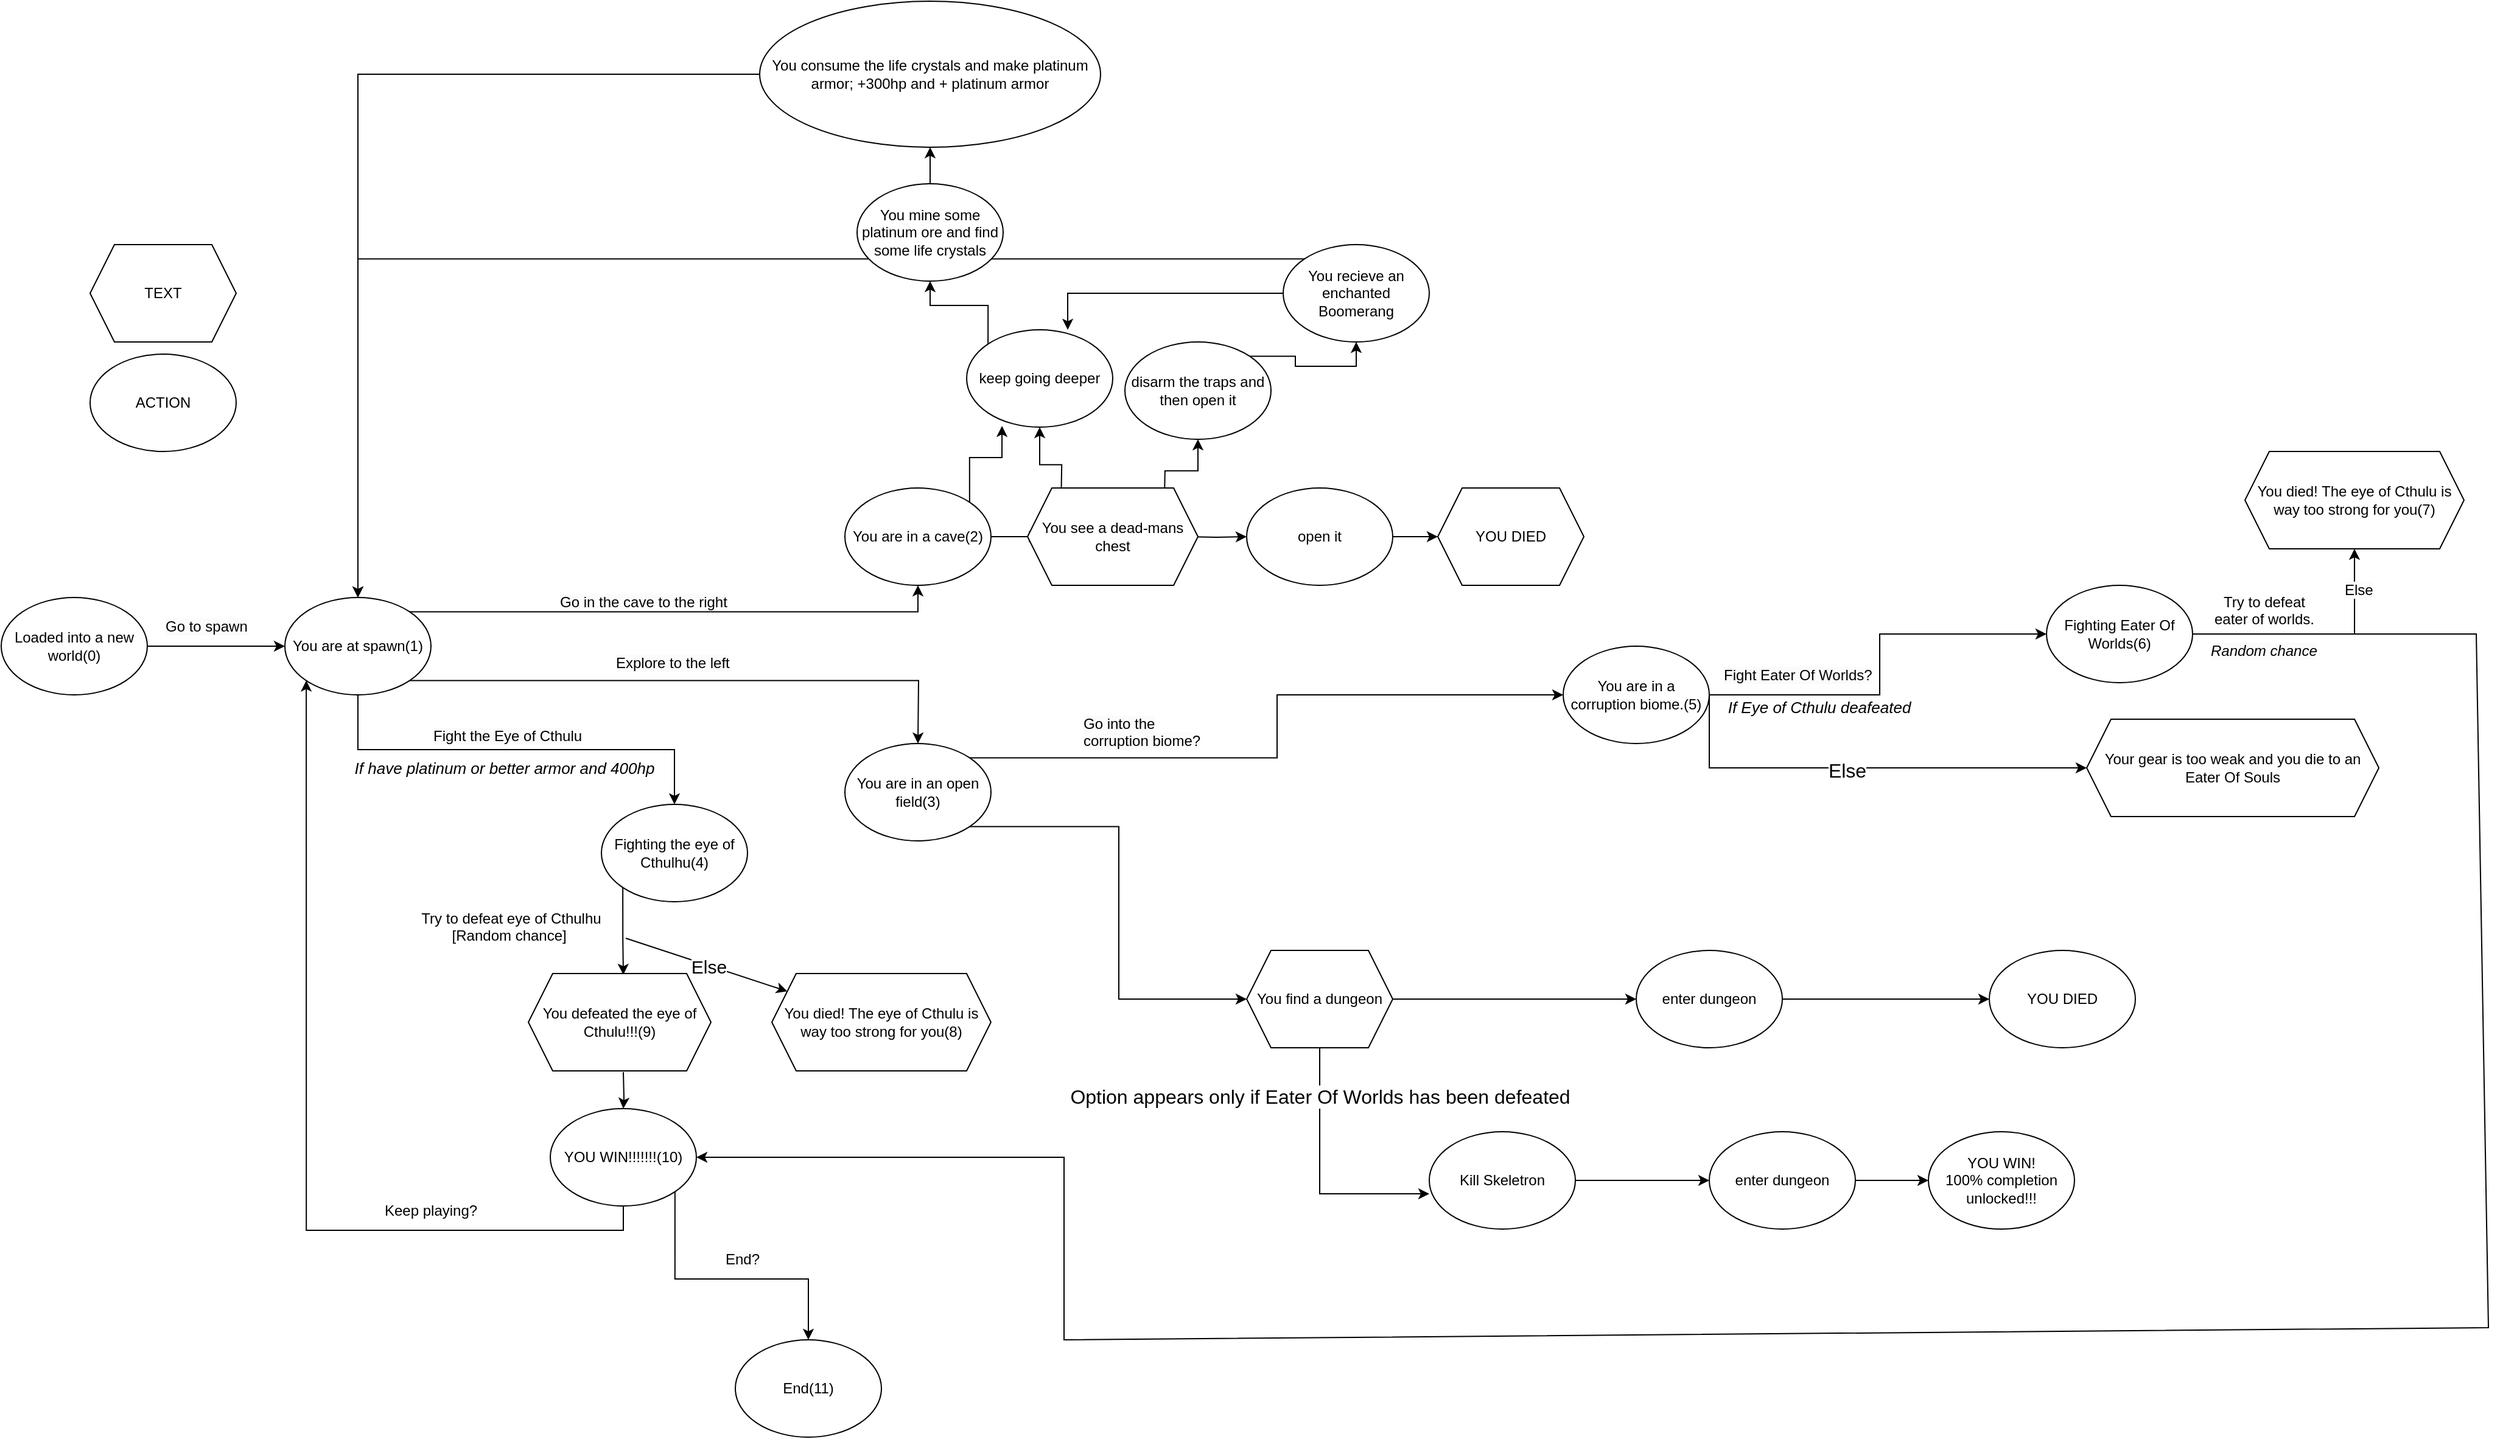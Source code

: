 <mxfile version="24.8.6">
  <diagram name="Lapa-1" id="ODxWLyL7xiED9TAJw6he">
    <mxGraphModel dx="2739" dy="2164" grid="1" gridSize="10" guides="1" tooltips="1" connect="1" arrows="1" fold="1" page="1" pageScale="1" pageWidth="827" pageHeight="1169" math="0" shadow="0">
      <root>
        <mxCell id="0" />
        <mxCell id="1" parent="0" />
        <mxCell id="qAF3_04ZeRXYkpaXE9Lb-2" style="edgeStyle=orthogonalEdgeStyle;rounded=0;orthogonalLoop=1;jettySize=auto;html=1;exitX=1;exitY=0;exitDx=0;exitDy=0;" parent="1" source="qAF3_04ZeRXYkpaXE9Lb-1" target="qAF3_04ZeRXYkpaXE9Lb-4" edge="1">
          <mxGeometry relative="1" as="geometry">
            <mxPoint x="280" y="100" as="targetPoint" />
          </mxGeometry>
        </mxCell>
        <mxCell id="qAF3_04ZeRXYkpaXE9Lb-5" style="edgeStyle=orthogonalEdgeStyle;rounded=0;orthogonalLoop=1;jettySize=auto;html=1;exitX=1;exitY=1;exitDx=0;exitDy=0;" parent="1" source="qAF3_04ZeRXYkpaXE9Lb-1" edge="1">
          <mxGeometry relative="1" as="geometry">
            <mxPoint x="280" y="270" as="targetPoint" />
          </mxGeometry>
        </mxCell>
        <mxCell id="qAF3_04ZeRXYkpaXE9Lb-39" style="edgeStyle=orthogonalEdgeStyle;rounded=0;orthogonalLoop=1;jettySize=auto;html=1;exitX=0.5;exitY=1;exitDx=0;exitDy=0;" parent="1" source="qAF3_04ZeRXYkpaXE9Lb-1" target="qAF3_04ZeRXYkpaXE9Lb-40" edge="1">
          <mxGeometry relative="1" as="geometry">
            <mxPoint x="80" y="360" as="targetPoint" />
          </mxGeometry>
        </mxCell>
        <mxCell id="qAF3_04ZeRXYkpaXE9Lb-1" value="&lt;div&gt;You are at spawn(1)&lt;/div&gt;" style="ellipse;whiteSpace=wrap;html=1;" parent="1" vertex="1">
          <mxGeometry x="-240" y="150" width="120" height="80" as="geometry" />
        </mxCell>
        <mxCell id="qAF3_04ZeRXYkpaXE9Lb-16" style="edgeStyle=orthogonalEdgeStyle;rounded=0;orthogonalLoop=1;jettySize=auto;html=1;exitX=1;exitY=0.5;exitDx=0;exitDy=0;" parent="1" source="qAF3_04ZeRXYkpaXE9Lb-4" edge="1">
          <mxGeometry relative="1" as="geometry">
            <mxPoint x="380" y="100" as="targetPoint" />
          </mxGeometry>
        </mxCell>
        <mxCell id="qAF3_04ZeRXYkpaXE9Lb-4" value="You are in a cave(2)" style="ellipse;whiteSpace=wrap;html=1;" parent="1" vertex="1">
          <mxGeometry x="220" y="60" width="120" height="80" as="geometry" />
        </mxCell>
        <mxCell id="qAF3_04ZeRXYkpaXE9Lb-9" style="edgeStyle=orthogonalEdgeStyle;rounded=0;orthogonalLoop=1;jettySize=auto;html=1;exitX=1;exitY=0;exitDx=0;exitDy=0;" parent="1" source="qAF3_04ZeRXYkpaXE9Lb-7" target="qAF3_04ZeRXYkpaXE9Lb-10" edge="1">
          <mxGeometry relative="1" as="geometry">
            <mxPoint x="440" y="230" as="targetPoint" />
          </mxGeometry>
        </mxCell>
        <mxCell id="qAF3_04ZeRXYkpaXE9Lb-13" style="edgeStyle=orthogonalEdgeStyle;rounded=0;orthogonalLoop=1;jettySize=auto;html=1;exitX=1;exitY=1;exitDx=0;exitDy=0;entryX=0;entryY=0.5;entryDx=0;entryDy=0;" parent="1" source="qAF3_04ZeRXYkpaXE9Lb-7" target="qAF3_04ZeRXYkpaXE9Lb-81" edge="1">
          <mxGeometry relative="1" as="geometry">
            <mxPoint x="430" y="380" as="targetPoint" />
          </mxGeometry>
        </mxCell>
        <mxCell id="qAF3_04ZeRXYkpaXE9Lb-7" value="You are in an open field(3)" style="ellipse;whiteSpace=wrap;html=1;" parent="1" vertex="1">
          <mxGeometry x="220" y="270" width="120" height="80" as="geometry" />
        </mxCell>
        <mxCell id="qAF3_04ZeRXYkpaXE9Lb-11" style="edgeStyle=orthogonalEdgeStyle;rounded=0;orthogonalLoop=1;jettySize=auto;html=1;exitX=1;exitY=0.5;exitDx=0;exitDy=0;entryX=0;entryY=0.5;entryDx=0;entryDy=0;" parent="1" source="qAF3_04ZeRXYkpaXE9Lb-10" edge="1" target="qAF3_04ZeRXYkpaXE9Lb-76">
          <mxGeometry relative="1" as="geometry">
            <mxPoint x="1290" y="190" as="targetPoint" />
            <Array as="points">
              <mxPoint x="930" y="290" />
            </Array>
          </mxGeometry>
        </mxCell>
        <mxCell id="qAF3_04ZeRXYkpaXE9Lb-56" value="&lt;font style=&quot;font-size: 16px;&quot;&gt;Else&lt;/font&gt;" style="edgeLabel;html=1;align=center;verticalAlign=middle;resizable=0;points=[];" parent="qAF3_04ZeRXYkpaXE9Lb-11" vertex="1" connectable="0">
          <mxGeometry x="-0.067" y="-2" relative="1" as="geometry">
            <mxPoint as="offset" />
          </mxGeometry>
        </mxCell>
        <mxCell id="qAF3_04ZeRXYkpaXE9Lb-54" style="edgeStyle=orthogonalEdgeStyle;rounded=0;orthogonalLoop=1;jettySize=auto;html=1;exitX=1;exitY=0.5;exitDx=0;exitDy=0;entryX=0;entryY=0.5;entryDx=0;entryDy=0;" parent="1" source="qAF3_04ZeRXYkpaXE9Lb-10" target="qAF3_04ZeRXYkpaXE9Lb-53" edge="1">
          <mxGeometry relative="1" as="geometry">
            <Array as="points">
              <mxPoint x="1070" y="230" />
              <mxPoint x="1070" y="180" />
            </Array>
          </mxGeometry>
        </mxCell>
        <mxCell id="qAF3_04ZeRXYkpaXE9Lb-55" value="&lt;span style=&quot;font-size: 13px;&quot;&gt;&lt;i&gt;If Eye of Cthulu deafeated&lt;/i&gt;&lt;/span&gt;" style="edgeLabel;html=1;align=center;verticalAlign=middle;resizable=0;points=[];" parent="qAF3_04ZeRXYkpaXE9Lb-54" vertex="1" connectable="0">
          <mxGeometry x="0.011" y="1" relative="1" as="geometry">
            <mxPoint x="-49" y="35" as="offset" />
          </mxGeometry>
        </mxCell>
        <mxCell id="qAF3_04ZeRXYkpaXE9Lb-10" value="You are in a corruption biome.(5)" style="ellipse;whiteSpace=wrap;html=1;" parent="1" vertex="1">
          <mxGeometry x="810" y="190" width="120" height="80" as="geometry" />
        </mxCell>
        <mxCell id="qAF3_04ZeRXYkpaXE9Lb-18" style="edgeStyle=orthogonalEdgeStyle;rounded=0;orthogonalLoop=1;jettySize=auto;html=1;exitX=1;exitY=0.5;exitDx=0;exitDy=0;" parent="1" target="qAF3_04ZeRXYkpaXE9Lb-19" edge="1">
          <mxGeometry relative="1" as="geometry">
            <mxPoint x="570" y="100" as="targetPoint" />
            <mxPoint x="500" y="100" as="sourcePoint" />
          </mxGeometry>
        </mxCell>
        <mxCell id="qAF3_04ZeRXYkpaXE9Lb-20" style="edgeStyle=orthogonalEdgeStyle;rounded=0;orthogonalLoop=1;jettySize=auto;html=1;exitX=1;exitY=0;exitDx=0;exitDy=0;" parent="1" target="qAF3_04ZeRXYkpaXE9Lb-21" edge="1">
          <mxGeometry relative="1" as="geometry">
            <mxPoint x="520" y="30" as="targetPoint" />
            <mxPoint x="482.426" y="71.716" as="sourcePoint" />
          </mxGeometry>
        </mxCell>
        <mxCell id="qAF3_04ZeRXYkpaXE9Lb-25" style="edgeStyle=orthogonalEdgeStyle;rounded=0;orthogonalLoop=1;jettySize=auto;html=1;exitX=0;exitY=0;exitDx=0;exitDy=0;" parent="1" target="qAF3_04ZeRXYkpaXE9Lb-26" edge="1">
          <mxGeometry relative="1" as="geometry">
            <mxPoint x="380" y="-30" as="targetPoint" />
            <mxPoint x="397.574" y="71.716" as="sourcePoint" />
          </mxGeometry>
        </mxCell>
        <mxCell id="qAF3_04ZeRXYkpaXE9Lb-23" style="edgeStyle=orthogonalEdgeStyle;rounded=0;orthogonalLoop=1;jettySize=auto;html=1;exitX=1;exitY=0.5;exitDx=0;exitDy=0;" parent="1" source="qAF3_04ZeRXYkpaXE9Lb-19" edge="1">
          <mxGeometry relative="1" as="geometry">
            <mxPoint x="640" y="100.0" as="targetPoint" />
          </mxGeometry>
        </mxCell>
        <mxCell id="qAF3_04ZeRXYkpaXE9Lb-71" style="edgeStyle=orthogonalEdgeStyle;rounded=0;orthogonalLoop=1;jettySize=auto;html=1;entryX=0;entryY=0.5;entryDx=0;entryDy=0;" parent="1" source="qAF3_04ZeRXYkpaXE9Lb-19" target="qAF3_04ZeRXYkpaXE9Lb-69" edge="1">
          <mxGeometry relative="1" as="geometry" />
        </mxCell>
        <mxCell id="qAF3_04ZeRXYkpaXE9Lb-19" value="open it" style="ellipse;whiteSpace=wrap;html=1;" parent="1" vertex="1">
          <mxGeometry x="550" y="60" width="120" height="80" as="geometry" />
        </mxCell>
        <mxCell id="qAF3_04ZeRXYkpaXE9Lb-28" style="edgeStyle=orthogonalEdgeStyle;rounded=0;orthogonalLoop=1;jettySize=auto;html=1;exitX=1;exitY=0;exitDx=0;exitDy=0;entryX=0.5;entryY=1;entryDx=0;entryDy=0;" parent="1" source="qAF3_04ZeRXYkpaXE9Lb-21" target="qAF3_04ZeRXYkpaXE9Lb-27" edge="1">
          <mxGeometry relative="1" as="geometry" />
        </mxCell>
        <mxCell id="qAF3_04ZeRXYkpaXE9Lb-21" value="disarm the traps and then open it" style="ellipse;whiteSpace=wrap;html=1;" parent="1" vertex="1">
          <mxGeometry x="450" y="-60" width="120" height="80" as="geometry" />
        </mxCell>
        <mxCell id="qAF3_04ZeRXYkpaXE9Lb-30" style="edgeStyle=orthogonalEdgeStyle;rounded=0;orthogonalLoop=1;jettySize=auto;html=1;exitX=0;exitY=0;exitDx=0;exitDy=0;entryX=0.5;entryY=1;entryDx=0;entryDy=0;" parent="1" source="qAF3_04ZeRXYkpaXE9Lb-26" target="qAF3_04ZeRXYkpaXE9Lb-29" edge="1">
          <mxGeometry relative="1" as="geometry" />
        </mxCell>
        <mxCell id="qAF3_04ZeRXYkpaXE9Lb-26" value="keep going deeper" style="ellipse;whiteSpace=wrap;html=1;" parent="1" vertex="1">
          <mxGeometry x="320" y="-70" width="120" height="80" as="geometry" />
        </mxCell>
        <mxCell id="qAF3_04ZeRXYkpaXE9Lb-51" style="edgeStyle=orthogonalEdgeStyle;rounded=0;orthogonalLoop=1;jettySize=auto;html=1;exitX=0;exitY=0;exitDx=0;exitDy=0;entryX=0.5;entryY=0;entryDx=0;entryDy=0;" parent="1" source="qAF3_04ZeRXYkpaXE9Lb-27" target="qAF3_04ZeRXYkpaXE9Lb-1" edge="1">
          <mxGeometry relative="1" as="geometry" />
        </mxCell>
        <mxCell id="qAF3_04ZeRXYkpaXE9Lb-27" value="You recieve an enchanted Boomerang" style="ellipse;whiteSpace=wrap;html=1;" parent="1" vertex="1">
          <mxGeometry x="580" y="-140" width="120" height="80" as="geometry" />
        </mxCell>
        <mxCell id="qAF3_04ZeRXYkpaXE9Lb-31" style="edgeStyle=orthogonalEdgeStyle;rounded=0;orthogonalLoop=1;jettySize=auto;html=1;exitX=0.5;exitY=0;exitDx=0;exitDy=0;" parent="1" source="qAF3_04ZeRXYkpaXE9Lb-29" edge="1">
          <mxGeometry relative="1" as="geometry">
            <mxPoint x="290" y="-220" as="targetPoint" />
          </mxGeometry>
        </mxCell>
        <mxCell id="qAF3_04ZeRXYkpaXE9Lb-29" value="You mine some platinum ore and find some life crystals" style="ellipse;whiteSpace=wrap;html=1;" parent="1" vertex="1">
          <mxGeometry x="230" y="-190" width="120" height="80" as="geometry" />
        </mxCell>
        <mxCell id="qAF3_04ZeRXYkpaXE9Lb-36" style="edgeStyle=orthogonalEdgeStyle;rounded=0;orthogonalLoop=1;jettySize=auto;html=1;exitX=0;exitY=0.5;exitDx=0;exitDy=0;" parent="1" source="qAF3_04ZeRXYkpaXE9Lb-33" target="qAF3_04ZeRXYkpaXE9Lb-1" edge="1">
          <mxGeometry relative="1" as="geometry" />
        </mxCell>
        <mxCell id="qAF3_04ZeRXYkpaXE9Lb-33" value="You consume the life crystals and make platinum armor; +300hp and + platinum armor" style="ellipse;whiteSpace=wrap;html=1;" parent="1" vertex="1">
          <mxGeometry x="150" y="-340" width="280" height="120" as="geometry" />
        </mxCell>
        <mxCell id="qAF3_04ZeRXYkpaXE9Lb-34" style="edgeStyle=orthogonalEdgeStyle;rounded=0;orthogonalLoop=1;jettySize=auto;html=1;exitX=1;exitY=0;exitDx=0;exitDy=0;entryX=0.242;entryY=0.988;entryDx=0;entryDy=0;entryPerimeter=0;" parent="1" source="qAF3_04ZeRXYkpaXE9Lb-4" target="qAF3_04ZeRXYkpaXE9Lb-26" edge="1">
          <mxGeometry relative="1" as="geometry" />
        </mxCell>
        <mxCell id="qAF3_04ZeRXYkpaXE9Lb-38" value="" style="edgeStyle=orthogonalEdgeStyle;rounded=0;orthogonalLoop=1;jettySize=auto;html=1;" parent="1" source="qAF3_04ZeRXYkpaXE9Lb-37" target="qAF3_04ZeRXYkpaXE9Lb-1" edge="1">
          <mxGeometry relative="1" as="geometry" />
        </mxCell>
        <mxCell id="qAF3_04ZeRXYkpaXE9Lb-37" value="Loaded into a new world(0)" style="ellipse;whiteSpace=wrap;html=1;" parent="1" vertex="1">
          <mxGeometry x="-473" y="150" width="120" height="80" as="geometry" />
        </mxCell>
        <mxCell id="qAF3_04ZeRXYkpaXE9Lb-41" style="edgeStyle=orthogonalEdgeStyle;rounded=0;orthogonalLoop=1;jettySize=auto;html=1;exitX=0;exitY=1;exitDx=0;exitDy=0;" parent="1" source="qAF3_04ZeRXYkpaXE9Lb-40" edge="1">
          <mxGeometry relative="1" as="geometry">
            <mxPoint x="38.0" y="460" as="targetPoint" />
          </mxGeometry>
        </mxCell>
        <mxCell id="qAF3_04ZeRXYkpaXE9Lb-42" value="&lt;font style=&quot;font-size: 13px;&quot;&gt;&lt;i&gt;If have platinum or better armor and 400hp&lt;/i&gt;&lt;/font&gt;" style="edgeLabel;html=1;align=center;verticalAlign=middle;resizable=0;points=[];" parent="qAF3_04ZeRXYkpaXE9Lb-41" vertex="1" connectable="0">
          <mxGeometry x="-0.082" y="-2" relative="1" as="geometry">
            <mxPoint x="-96" y="-132" as="offset" />
          </mxGeometry>
        </mxCell>
        <mxCell id="qAF3_04ZeRXYkpaXE9Lb-40" value="Fighting the eye of Cthulhu(4)" style="ellipse;whiteSpace=wrap;html=1;" parent="1" vertex="1">
          <mxGeometry x="20" y="320" width="120" height="80" as="geometry" />
        </mxCell>
        <mxCell id="qAF3_04ZeRXYkpaXE9Lb-59" style="edgeStyle=orthogonalEdgeStyle;rounded=0;orthogonalLoop=1;jettySize=auto;html=1;exitX=0.5;exitY=1;exitDx=0;exitDy=0;" parent="1" target="qAF3_04ZeRXYkpaXE9Lb-60" edge="1">
          <mxGeometry relative="1" as="geometry">
            <mxPoint x="38" y="610" as="targetPoint" />
            <mxPoint x="38" y="540" as="sourcePoint" />
          </mxGeometry>
        </mxCell>
        <mxCell id="qAF3_04ZeRXYkpaXE9Lb-46" value="" style="endArrow=classic;html=1;rounded=0;" parent="1" target="qAF3_04ZeRXYkpaXE9Lb-74" edge="1">
          <mxGeometry width="50" height="50" relative="1" as="geometry">
            <mxPoint x="40" y="430" as="sourcePoint" />
            <mxPoint x="240.051" y="499.349" as="targetPoint" />
          </mxGeometry>
        </mxCell>
        <mxCell id="qAF3_04ZeRXYkpaXE9Lb-48" value="&lt;font style=&quot;font-size: 15px;&quot;&gt;Else&lt;/font&gt;" style="edgeLabel;html=1;align=center;verticalAlign=middle;resizable=0;points=[];" parent="qAF3_04ZeRXYkpaXE9Lb-46" vertex="1" connectable="0">
          <mxGeometry x="0.023" relative="1" as="geometry">
            <mxPoint as="offset" />
          </mxGeometry>
        </mxCell>
        <mxCell id="qAF3_04ZeRXYkpaXE9Lb-50" style="edgeStyle=orthogonalEdgeStyle;rounded=0;orthogonalLoop=1;jettySize=auto;html=1;exitX=0;exitY=0.5;exitDx=0;exitDy=0;entryX=0.692;entryY=0;entryDx=0;entryDy=0;entryPerimeter=0;" parent="1" source="qAF3_04ZeRXYkpaXE9Lb-27" target="qAF3_04ZeRXYkpaXE9Lb-26" edge="1">
          <mxGeometry relative="1" as="geometry" />
        </mxCell>
        <mxCell id="qAF3_04ZeRXYkpaXE9Lb-53" value="Fighting Eater Of Worlds(6)" style="ellipse;whiteSpace=wrap;html=1;" parent="1" vertex="1">
          <mxGeometry x="1207" y="140" width="120" height="80" as="geometry" />
        </mxCell>
        <mxCell id="qAF3_04ZeRXYkpaXE9Lb-60" value="YOU WIN!!!!!!!(10)" style="ellipse;whiteSpace=wrap;html=1;" parent="1" vertex="1">
          <mxGeometry x="-22" y="570" width="120" height="80" as="geometry" />
        </mxCell>
        <mxCell id="qAF3_04ZeRXYkpaXE9Lb-62" value="" style="edgeStyle=orthogonalEdgeStyle;rounded=0;orthogonalLoop=1;jettySize=auto;html=1;exitX=0.5;exitY=1;exitDx=0;exitDy=0;entryX=0;entryY=1;entryDx=0;entryDy=0;" parent="1" source="qAF3_04ZeRXYkpaXE9Lb-60" target="qAF3_04ZeRXYkpaXE9Lb-1" edge="1">
          <mxGeometry relative="1" as="geometry">
            <mxPoint x="-136.0" y="759.04" as="targetPoint" />
            <mxPoint x="38" y="650" as="sourcePoint" />
          </mxGeometry>
        </mxCell>
        <mxCell id="qAF3_04ZeRXYkpaXE9Lb-65" value="End(11)" style="ellipse;whiteSpace=wrap;html=1;" parent="1" vertex="1">
          <mxGeometry x="130" y="760" width="120" height="80" as="geometry" />
        </mxCell>
        <mxCell id="qAF3_04ZeRXYkpaXE9Lb-69" value="YOU DIED" style="shape=hexagon;perimeter=hexagonPerimeter2;whiteSpace=wrap;html=1;fixedSize=1;" parent="1" vertex="1">
          <mxGeometry x="707" y="60" width="120" height="80" as="geometry" />
        </mxCell>
        <mxCell id="qAF3_04ZeRXYkpaXE9Lb-70" value="You see a dead-mans chest" style="shape=hexagon;perimeter=hexagonPerimeter2;whiteSpace=wrap;html=1;fixedSize=1;" parent="1" vertex="1">
          <mxGeometry x="370" y="60" width="140" height="80" as="geometry" />
        </mxCell>
        <mxCell id="qAF3_04ZeRXYkpaXE9Lb-72" value="TEXT" style="shape=hexagon;perimeter=hexagonPerimeter2;whiteSpace=wrap;html=1;fixedSize=1;" parent="1" vertex="1">
          <mxGeometry x="-400" y="-140" width="120" height="80" as="geometry" />
        </mxCell>
        <mxCell id="qAF3_04ZeRXYkpaXE9Lb-73" value="ACTION" style="ellipse;whiteSpace=wrap;html=1;" parent="1" vertex="1">
          <mxGeometry x="-400" y="-50" width="120" height="80" as="geometry" />
        </mxCell>
        <mxCell id="qAF3_04ZeRXYkpaXE9Lb-74" value="You died! The eye of Cthulu is way too strong for you(8)" style="shape=hexagon;perimeter=hexagonPerimeter2;whiteSpace=wrap;html=1;fixedSize=1;" parent="1" vertex="1">
          <mxGeometry x="160" y="459" width="179.95" height="80" as="geometry" />
        </mxCell>
        <mxCell id="qAF3_04ZeRXYkpaXE9Lb-75" value="You defeated the eye of Cthulu!!!(9)" style="shape=hexagon;perimeter=hexagonPerimeter2;whiteSpace=wrap;html=1;fixedSize=1;" parent="1" vertex="1">
          <mxGeometry x="-40" y="459" width="150" height="80" as="geometry" />
        </mxCell>
        <mxCell id="qAF3_04ZeRXYkpaXE9Lb-76" value="Your gear is too weak and you die to an Eater Of Souls" style="shape=hexagon;perimeter=hexagonPerimeter2;whiteSpace=wrap;html=1;fixedSize=1;" parent="1" vertex="1">
          <mxGeometry x="1240" y="250" width="240" height="80" as="geometry" />
        </mxCell>
        <mxCell id="qAF3_04ZeRXYkpaXE9Lb-82" style="edgeStyle=orthogonalEdgeStyle;rounded=0;orthogonalLoop=1;jettySize=auto;html=1;exitX=1;exitY=0.5;exitDx=0;exitDy=0;" parent="1" source="qAF3_04ZeRXYkpaXE9Lb-81" target="qAF3_04ZeRXYkpaXE9Lb-83" edge="1">
          <mxGeometry relative="1" as="geometry">
            <mxPoint x="720" y="479.667" as="targetPoint" />
          </mxGeometry>
        </mxCell>
        <mxCell id="qAF3_04ZeRXYkpaXE9Lb-81" value="You find a dungeon" style="shape=hexagon;perimeter=hexagonPerimeter2;whiteSpace=wrap;html=1;fixedSize=1;" parent="1" vertex="1">
          <mxGeometry x="550" y="440" width="120" height="80" as="geometry" />
        </mxCell>
        <mxCell id="qAF3_04ZeRXYkpaXE9Lb-87" style="edgeStyle=orthogonalEdgeStyle;rounded=0;orthogonalLoop=1;jettySize=auto;html=1;" parent="1" source="qAF3_04ZeRXYkpaXE9Lb-83" target="qAF3_04ZeRXYkpaXE9Lb-86" edge="1">
          <mxGeometry relative="1" as="geometry" />
        </mxCell>
        <mxCell id="qAF3_04ZeRXYkpaXE9Lb-83" value="enter dungeon" style="ellipse;whiteSpace=wrap;html=1;" parent="1" vertex="1">
          <mxGeometry x="870" y="440" width="120" height="80" as="geometry" />
        </mxCell>
        <mxCell id="qAF3_04ZeRXYkpaXE9Lb-86" value="YOU DIED" style="ellipse;whiteSpace=wrap;html=1;" parent="1" vertex="1">
          <mxGeometry x="1160" y="440" width="120" height="80" as="geometry" />
        </mxCell>
        <mxCell id="qAF3_04ZeRXYkpaXE9Lb-92" style="edgeStyle=orthogonalEdgeStyle;rounded=0;orthogonalLoop=1;jettySize=auto;html=1;exitX=1;exitY=0.5;exitDx=0;exitDy=0;" parent="1" source="qAF3_04ZeRXYkpaXE9Lb-88" target="qAF3_04ZeRXYkpaXE9Lb-91" edge="1">
          <mxGeometry relative="1" as="geometry" />
        </mxCell>
        <mxCell id="qAF3_04ZeRXYkpaXE9Lb-88" value="Kill Skeletron" style="ellipse;whiteSpace=wrap;html=1;" parent="1" vertex="1">
          <mxGeometry x="700" y="589" width="120" height="80" as="geometry" />
        </mxCell>
        <mxCell id="qAF3_04ZeRXYkpaXE9Lb-89" style="edgeStyle=orthogonalEdgeStyle;rounded=0;orthogonalLoop=1;jettySize=auto;html=1;exitX=0.5;exitY=1;exitDx=0;exitDy=0;entryX=0;entryY=0.638;entryDx=0;entryDy=0;entryPerimeter=0;" parent="1" source="qAF3_04ZeRXYkpaXE9Lb-81" target="qAF3_04ZeRXYkpaXE9Lb-88" edge="1">
          <mxGeometry relative="1" as="geometry" />
        </mxCell>
        <mxCell id="qAF3_04ZeRXYkpaXE9Lb-90" value="&lt;font style=&quot;font-size: 16px;&quot;&gt;Option appears only if Eater Of Worlds has been defeated&lt;/font&gt;" style="edgeLabel;html=1;align=center;verticalAlign=middle;resizable=0;points=[];" parent="qAF3_04ZeRXYkpaXE9Lb-89" vertex="1" connectable="0">
          <mxGeometry x="-0.504" relative="1" as="geometry">
            <mxPoint y="-12" as="offset" />
          </mxGeometry>
        </mxCell>
        <mxCell id="qAF3_04ZeRXYkpaXE9Lb-93" style="edgeStyle=orthogonalEdgeStyle;rounded=0;orthogonalLoop=1;jettySize=auto;html=1;exitX=1;exitY=0.5;exitDx=0;exitDy=0;" parent="1" source="qAF3_04ZeRXYkpaXE9Lb-91" target="qAF3_04ZeRXYkpaXE9Lb-95" edge="1">
          <mxGeometry relative="1" as="geometry">
            <mxPoint x="1130" y="629.296" as="targetPoint" />
          </mxGeometry>
        </mxCell>
        <mxCell id="qAF3_04ZeRXYkpaXE9Lb-91" value="enter dungeon" style="ellipse;whiteSpace=wrap;html=1;" parent="1" vertex="1">
          <mxGeometry x="930" y="589" width="120" height="80" as="geometry" />
        </mxCell>
        <mxCell id="qAF3_04ZeRXYkpaXE9Lb-95" value="YOU WIN!&lt;div&gt;100% completion unlocked!!!&lt;/div&gt;" style="ellipse;whiteSpace=wrap;html=1;" parent="1" vertex="1">
          <mxGeometry x="1110" y="589.036" width="120" height="80" as="geometry" />
        </mxCell>
        <mxCell id="XdzdodcFbIPAVNSuz9Bx-1" value="&lt;span style=&quot;color: rgb(0, 0, 0); font-family: Helvetica; font-size: 12px; font-style: normal; font-variant-ligatures: normal; font-variant-caps: normal; font-weight: 400; letter-spacing: normal; orphans: 2; text-align: center; text-indent: 0px; text-transform: none; widows: 2; word-spacing: 0px; -webkit-text-stroke-width: 0px; white-space: normal; background-color: rgb(251, 251, 251); text-decoration-thickness: initial; text-decoration-style: initial; text-decoration-color: initial; display: inline !important; float: none;&quot;&gt;Go to spawn&lt;/span&gt;&lt;div&gt;&lt;span style=&quot;color: rgb(0, 0, 0); font-family: Helvetica; font-size: 12px; font-style: normal; font-variant-ligatures: normal; font-variant-caps: normal; font-weight: 400; letter-spacing: normal; orphans: 2; text-align: center; text-indent: 0px; text-transform: none; widows: 2; word-spacing: 0px; -webkit-text-stroke-width: 0px; white-space: normal; background-color: rgb(251, 251, 251); text-decoration-thickness: initial; text-decoration-style: initial; text-decoration-color: initial; display: inline !important; float: none;&quot;&gt;&lt;br&gt;&lt;/span&gt;&lt;/div&gt;" style="text;whiteSpace=wrap;html=1;" vertex="1" parent="1">
          <mxGeometry x="-340" y="160" width="110" height="40" as="geometry" />
        </mxCell>
        <mxCell id="XdzdodcFbIPAVNSuz9Bx-2" value="&lt;span style=&quot;color: rgb(0, 0, 0); font-family: Helvetica; font-size: 12px; font-style: normal; font-variant-ligatures: normal; font-variant-caps: normal; font-weight: 400; letter-spacing: normal; orphans: 2; text-align: center; text-indent: 0px; text-transform: none; widows: 2; word-spacing: 0px; -webkit-text-stroke-width: 0px; white-space: normal; background-color: rgb(251, 251, 251); text-decoration-thickness: initial; text-decoration-style: initial; text-decoration-color: initial; display: inline !important; float: none;&quot;&gt;Go in the cave to the right&lt;/span&gt;" style="text;whiteSpace=wrap;html=1;" vertex="1" parent="1">
          <mxGeometry x="-16" y="140" width="170" height="40" as="geometry" />
        </mxCell>
        <mxCell id="XdzdodcFbIPAVNSuz9Bx-3" value="&lt;span style=&quot;color: rgb(0, 0, 0); font-family: Helvetica; font-size: 12px; font-style: normal; font-variant-ligatures: normal; font-variant-caps: normal; font-weight: 400; letter-spacing: normal; orphans: 2; text-align: center; text-indent: 0px; text-transform: none; widows: 2; word-spacing: 0px; -webkit-text-stroke-width: 0px; white-space: normal; background-color: rgb(251, 251, 251); text-decoration-thickness: initial; text-decoration-style: initial; text-decoration-color: initial; display: inline !important; float: none;&quot;&gt;Explore to the left&lt;/span&gt;" style="text;whiteSpace=wrap;html=1;" vertex="1" parent="1">
          <mxGeometry x="30" y="190" width="130" height="40" as="geometry" />
        </mxCell>
        <mxCell id="XdzdodcFbIPAVNSuz9Bx-4" value="&lt;span style=&quot;color: rgb(0, 0, 0); font-family: Helvetica; font-size: 12px; font-style: normal; font-variant-ligatures: normal; font-variant-caps: normal; font-weight: 400; letter-spacing: normal; orphans: 2; text-align: center; text-indent: 0px; text-transform: none; widows: 2; word-spacing: 0px; -webkit-text-stroke-width: 0px; white-space: normal; background-color: rgb(251, 251, 251); text-decoration-thickness: initial; text-decoration-style: initial; text-decoration-color: initial; display: inline !important; float: none;&quot;&gt;Fight the Eye of Cthulu&lt;/span&gt;" style="text;whiteSpace=wrap;html=1;" vertex="1" parent="1">
          <mxGeometry x="-120" y="250" width="160" height="40" as="geometry" />
        </mxCell>
        <mxCell id="XdzdodcFbIPAVNSuz9Bx-5" value="&lt;div style=&quot;text-align: center;&quot;&gt;&lt;span style=&quot;background-color: initial;&quot;&gt;Try to defeat eye of Cthulhu [Random chance]&amp;nbsp;&lt;/span&gt;&lt;/div&gt;" style="text;whiteSpace=wrap;html=1;" vertex="1" parent="1">
          <mxGeometry x="-150" y="400" width="190" height="40" as="geometry" />
        </mxCell>
        <mxCell id="XdzdodcFbIPAVNSuz9Bx-6" value="&lt;div style=&quot;text-align: center;&quot;&gt;Keep playing?&lt;/div&gt;" style="text;whiteSpace=wrap;html=1;" vertex="1" parent="1">
          <mxGeometry x="-160" y="640" width="100" height="40" as="geometry" />
        </mxCell>
        <mxCell id="XdzdodcFbIPAVNSuz9Bx-8" value="" style="edgeStyle=orthogonalEdgeStyle;rounded=0;orthogonalLoop=1;jettySize=auto;html=1;exitX=1;exitY=1;exitDx=0;exitDy=0;entryX=0.5;entryY=0;entryDx=0;entryDy=0;" edge="1" parent="1" source="qAF3_04ZeRXYkpaXE9Lb-60" target="qAF3_04ZeRXYkpaXE9Lb-65">
          <mxGeometry relative="1" as="geometry">
            <mxPoint x="80" y="638" as="sourcePoint" />
            <mxPoint x="170" y="730" as="targetPoint" />
            <Array as="points">
              <mxPoint x="80" y="710" />
              <mxPoint x="190" y="710" />
            </Array>
          </mxGeometry>
        </mxCell>
        <mxCell id="XdzdodcFbIPAVNSuz9Bx-7" value="&lt;span style=&quot;color: rgb(0, 0, 0); font-family: Helvetica; font-size: 12px; font-style: normal; font-variant-ligatures: normal; font-variant-caps: normal; font-weight: 400; letter-spacing: normal; orphans: 2; text-align: center; text-indent: 0px; text-transform: none; widows: 2; word-spacing: 0px; -webkit-text-stroke-width: 0px; white-space: normal; background-color: rgb(251, 251, 251); text-decoration-thickness: initial; text-decoration-style: initial; text-decoration-color: initial; display: inline !important; float: none;&quot;&gt;End?&lt;/span&gt;" style="text;whiteSpace=wrap;html=1;" vertex="1" parent="1">
          <mxGeometry x="120" y="680" width="110" height="40" as="geometry" />
        </mxCell>
        <mxCell id="XdzdodcFbIPAVNSuz9Bx-9" value="&lt;span style=&quot;color: rgb(0, 0, 0); font-family: Helvetica; font-size: 12px; font-style: normal; font-variant-ligatures: normal; font-variant-caps: normal; font-weight: 400; letter-spacing: normal; orphans: 2; text-align: center; text-indent: 0px; text-transform: none; widows: 2; word-spacing: 0px; -webkit-text-stroke-width: 0px; white-space: normal; background-color: rgb(251, 251, 251); text-decoration-thickness: initial; text-decoration-style: initial; text-decoration-color: initial; display: inline !important; float: none;&quot;&gt;Go into the corruption biome?&lt;/span&gt;" style="text;whiteSpace=wrap;html=1;" vertex="1" parent="1">
          <mxGeometry x="414" y="240" width="110" height="40" as="geometry" />
        </mxCell>
        <mxCell id="XdzdodcFbIPAVNSuz9Bx-10" value="&lt;span style=&quot;color: rgb(0, 0, 0); font-family: Helvetica; font-size: 12px; font-style: normal; font-variant-ligatures: normal; font-variant-caps: normal; font-weight: 400; letter-spacing: normal; orphans: 2; text-align: center; text-indent: 0px; text-transform: none; widows: 2; word-spacing: 0px; -webkit-text-stroke-width: 0px; white-space: normal; background-color: rgb(251, 251, 251); text-decoration-thickness: initial; text-decoration-style: initial; text-decoration-color: initial; display: inline !important; float: none;&quot;&gt;Fight Eater Of Worlds?&lt;/span&gt;" style="text;whiteSpace=wrap;html=1;" vertex="1" parent="1">
          <mxGeometry x="940" y="200" width="190" height="40" as="geometry" />
        </mxCell>
        <mxCell id="XdzdodcFbIPAVNSuz9Bx-11" value="" style="endArrow=classic;html=1;rounded=0;exitX=1;exitY=0.5;exitDx=0;exitDy=0;entryX=1;entryY=0.5;entryDx=0;entryDy=0;" edge="1" parent="1" source="qAF3_04ZeRXYkpaXE9Lb-53" target="qAF3_04ZeRXYkpaXE9Lb-60">
          <mxGeometry width="50" height="50" relative="1" as="geometry">
            <mxPoint x="860" y="470" as="sourcePoint" />
            <mxPoint x="110" y="610" as="targetPoint" />
            <Array as="points">
              <mxPoint x="1560" y="180" />
              <mxPoint x="1570" y="750" />
              <mxPoint x="400" y="760" />
              <mxPoint x="400" y="610" />
            </Array>
          </mxGeometry>
        </mxCell>
        <mxCell id="XdzdodcFbIPAVNSuz9Bx-14" value="You died! The eye of Cthulu is way too strong for you(7)" style="shape=hexagon;perimeter=hexagonPerimeter2;whiteSpace=wrap;html=1;fixedSize=1;" vertex="1" parent="1">
          <mxGeometry x="1370" y="30" width="179.95" height="80" as="geometry" />
        </mxCell>
        <mxCell id="XdzdodcFbIPAVNSuz9Bx-15" value="" style="endArrow=classic;html=1;rounded=0;entryX=0.5;entryY=1;entryDx=0;entryDy=0;" edge="1" parent="1" target="XdzdodcFbIPAVNSuz9Bx-14">
          <mxGeometry width="50" height="50" relative="1" as="geometry">
            <mxPoint x="1460" y="180" as="sourcePoint" />
            <mxPoint x="1430" y="120" as="targetPoint" />
          </mxGeometry>
        </mxCell>
        <mxCell id="XdzdodcFbIPAVNSuz9Bx-17" value="&lt;span style=&quot;color: rgb(0, 0, 0); font-family: Helvetica; font-size: 12px; font-style: normal; font-variant-ligatures: normal; font-variant-caps: normal; font-weight: 400; letter-spacing: normal; orphans: 2; text-align: center; text-indent: 0px; text-transform: none; widows: 2; word-spacing: 0px; -webkit-text-stroke-width: 0px; white-space: normal; background-color: rgb(251, 251, 251); text-decoration-thickness: initial; text-decoration-style: initial; text-decoration-color: initial; display: inline !important; float: none;&quot;&gt;Else&lt;/span&gt;" style="text;whiteSpace=wrap;html=1;" vertex="1" parent="1">
          <mxGeometry x="1450" y="130" width="60" height="40" as="geometry" />
        </mxCell>
        <mxCell id="XdzdodcFbIPAVNSuz9Bx-18" value="&lt;div style=&quot;text-align: center;&quot;&gt;&lt;span style=&quot;background-color: initial;&quot;&gt;Try to defeat eater of worlds.&lt;/span&gt;&lt;/div&gt;&lt;div style=&quot;text-align: center;&quot;&gt;&lt;span style=&quot;background-color: initial;&quot;&gt;&lt;br&gt;&lt;/span&gt;&lt;/div&gt;" style="text;whiteSpace=wrap;html=1;" vertex="1" parent="1">
          <mxGeometry x="1340" y="140" width="90" height="40" as="geometry" />
        </mxCell>
        <mxCell id="XdzdodcFbIPAVNSuz9Bx-19" value="&lt;span style=&quot;color: rgb(0, 0, 0); font-family: Helvetica; font-size: 12px; font-variant-ligatures: normal; font-variant-caps: normal; font-weight: 400; letter-spacing: normal; orphans: 2; text-align: center; text-indent: 0px; text-transform: none; widows: 2; word-spacing: 0px; -webkit-text-stroke-width: 0px; white-space: normal; background-color: rgb(251, 251, 251); text-decoration-thickness: initial; text-decoration-style: initial; text-decoration-color: initial; float: none; display: inline !important;&quot;&gt;&lt;i&gt;Random chance&lt;/i&gt;&lt;/span&gt;" style="text;whiteSpace=wrap;html=1;" vertex="1" parent="1">
          <mxGeometry x="1340" y="180" width="100" height="40" as="geometry" />
        </mxCell>
      </root>
    </mxGraphModel>
  </diagram>
</mxfile>
